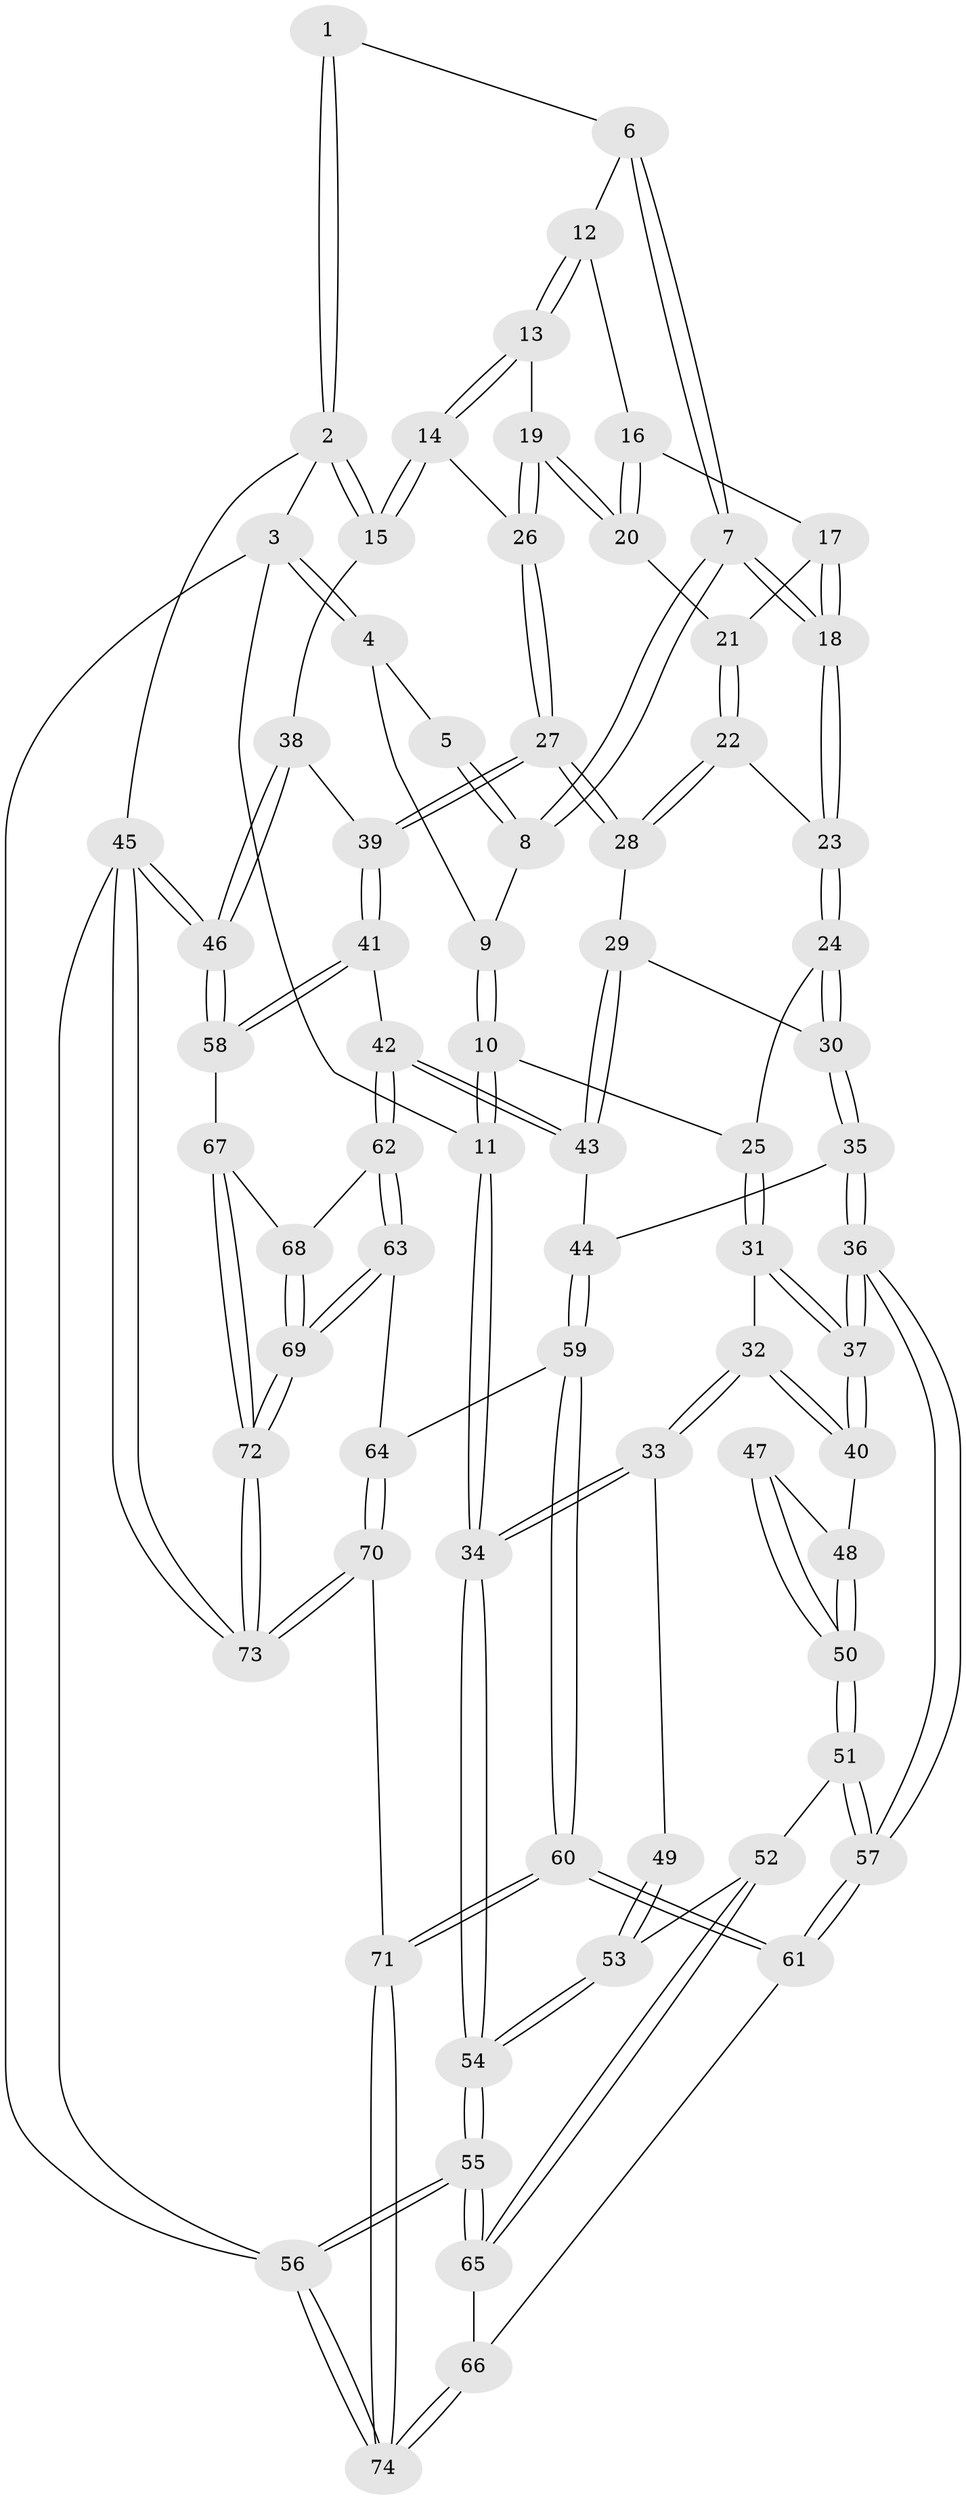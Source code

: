 // Generated by graph-tools (version 1.1) at 2025/11/02/27/25 16:11:58]
// undirected, 74 vertices, 182 edges
graph export_dot {
graph [start="1"]
  node [color=gray90,style=filled];
  1 [pos="+0.6932536723903484+0"];
  2 [pos="+1+0"];
  3 [pos="+0+0"];
  4 [pos="+0.12693082462365762+0"];
  5 [pos="+0.4149883669278558+0"];
  6 [pos="+0.7012836917185372+0"];
  7 [pos="+0.42438690639423693+0.1369886401716566"];
  8 [pos="+0.420110178900314+0.12010321543260255"];
  9 [pos="+0.2207175509552228+0.021289721685031786"];
  10 [pos="+0.1835912435294822+0.24123725008382327"];
  11 [pos="+0+0.18017718612149905"];
  12 [pos="+0.7187295337058409+0.0258388658864774"];
  13 [pos="+0.882199574991907+0.1130028250576328"];
  14 [pos="+1+0.10388121382732651"];
  15 [pos="+1+0.07155499327872475"];
  16 [pos="+0.7141825832216875+0.03876208783891957"];
  17 [pos="+0.6738712179169798+0.11610940942921706"];
  18 [pos="+0.4237847743606917+0.1927654873421782"];
  19 [pos="+0.8030708745408457+0.23944504426427235"];
  20 [pos="+0.7963872884263458+0.2346034334894058"];
  21 [pos="+0.6810407787648163+0.19425658442055715"];
  22 [pos="+0.6079046974393616+0.34256271843489877"];
  23 [pos="+0.40730082531650635+0.24518790472878574"];
  24 [pos="+0.34708120389408154+0.2827501208127323"];
  25 [pos="+0.2769470147434532+0.29072279365132414"];
  26 [pos="+0.8261634845092004+0.35419245604216365"];
  27 [pos="+0.7806008196917977+0.4566575854984802"];
  28 [pos="+0.6288679177382595+0.36888672836495945"];
  29 [pos="+0.5060632632456666+0.5037857634628787"];
  30 [pos="+0.41148048493097134+0.48701817344357473"];
  31 [pos="+0.2329318907646164+0.39491422883084637"];
  32 [pos="+0.12461286536941599+0.455168085795591"];
  33 [pos="+0+0.4734621417387889"];
  34 [pos="+0+0.3959368658390886"];
  35 [pos="+0.35808817041414875+0.6026855525641143"];
  36 [pos="+0.28761999085841944+0.6297061825433836"];
  37 [pos="+0.24249558108277536+0.5611888103757658"];
  38 [pos="+1+0.29624228845839246"];
  39 [pos="+0.7817627993370823+0.45964411905916835"];
  40 [pos="+0.1536138856097658+0.5517179587903084"];
  41 [pos="+0.8048885679034972+0.5651521981224045"];
  42 [pos="+0.731567253447559+0.6132923464759567"];
  43 [pos="+0.546096272678274+0.5906529810340762"];
  44 [pos="+0.4676236649208253+0.6507792006804676"];
  45 [pos="+1+1"];
  46 [pos="+1+0.7523663546337752"];
  47 [pos="+0.0738289608679681+0.5388646153416712"];
  48 [pos="+0.1433909617885665+0.5549189206372342"];
  49 [pos="+0.05079247190354926+0.5275284308451557"];
  50 [pos="+0.1095886354195107+0.6308506837872112"];
  51 [pos="+0.09910343836340126+0.6951569555268307"];
  52 [pos="+0.09191402396347134+0.695519964444686"];
  53 [pos="+0.06767579583060919+0.6843230072461651"];
  54 [pos="+0+0.6252536316563724"];
  55 [pos="+0+0.9329763138058205"];
  56 [pos="+0+1"];
  57 [pos="+0.2416391632395997+0.7364141526986512"];
  58 [pos="+1+0.734189590921092"];
  59 [pos="+0.5053379954415581+0.7967405702707192"];
  60 [pos="+0.3470214091900637+0.891628407044142"];
  61 [pos="+0.25218239810952026+0.7738744491072879"];
  62 [pos="+0.6571362556080834+0.7365012516364635"];
  63 [pos="+0.6062853084669635+0.7904871707548525"];
  64 [pos="+0.5571730461703718+0.8014337300696525"];
  65 [pos="+0+0.8798690030385078"];
  66 [pos="+0.057567782482345634+0.8967377923073095"];
  67 [pos="+1+0.773756779925537"];
  68 [pos="+0.7565066909479733+0.8281785889833491"];
  69 [pos="+0.7117768297770138+0.9386342398514947"];
  70 [pos="+0.6026046472215426+1"];
  71 [pos="+0.3312459825242378+1"];
  72 [pos="+0.7328015030128812+0.9916933397512566"];
  73 [pos="+0.6689629980385929+1"];
  74 [pos="+0.29011671827500696+1"];
  1 -- 2;
  1 -- 2;
  1 -- 6;
  2 -- 3;
  2 -- 15;
  2 -- 15;
  2 -- 45;
  3 -- 4;
  3 -- 4;
  3 -- 11;
  3 -- 56;
  4 -- 5;
  4 -- 9;
  5 -- 8;
  5 -- 8;
  6 -- 7;
  6 -- 7;
  6 -- 12;
  7 -- 8;
  7 -- 8;
  7 -- 18;
  7 -- 18;
  8 -- 9;
  9 -- 10;
  9 -- 10;
  10 -- 11;
  10 -- 11;
  10 -- 25;
  11 -- 34;
  11 -- 34;
  12 -- 13;
  12 -- 13;
  12 -- 16;
  13 -- 14;
  13 -- 14;
  13 -- 19;
  14 -- 15;
  14 -- 15;
  14 -- 26;
  15 -- 38;
  16 -- 17;
  16 -- 20;
  16 -- 20;
  17 -- 18;
  17 -- 18;
  17 -- 21;
  18 -- 23;
  18 -- 23;
  19 -- 20;
  19 -- 20;
  19 -- 26;
  19 -- 26;
  20 -- 21;
  21 -- 22;
  21 -- 22;
  22 -- 23;
  22 -- 28;
  22 -- 28;
  23 -- 24;
  23 -- 24;
  24 -- 25;
  24 -- 30;
  24 -- 30;
  25 -- 31;
  25 -- 31;
  26 -- 27;
  26 -- 27;
  27 -- 28;
  27 -- 28;
  27 -- 39;
  27 -- 39;
  28 -- 29;
  29 -- 30;
  29 -- 43;
  29 -- 43;
  30 -- 35;
  30 -- 35;
  31 -- 32;
  31 -- 37;
  31 -- 37;
  32 -- 33;
  32 -- 33;
  32 -- 40;
  32 -- 40;
  33 -- 34;
  33 -- 34;
  33 -- 49;
  34 -- 54;
  34 -- 54;
  35 -- 36;
  35 -- 36;
  35 -- 44;
  36 -- 37;
  36 -- 37;
  36 -- 57;
  36 -- 57;
  37 -- 40;
  37 -- 40;
  38 -- 39;
  38 -- 46;
  38 -- 46;
  39 -- 41;
  39 -- 41;
  40 -- 48;
  41 -- 42;
  41 -- 58;
  41 -- 58;
  42 -- 43;
  42 -- 43;
  42 -- 62;
  42 -- 62;
  43 -- 44;
  44 -- 59;
  44 -- 59;
  45 -- 46;
  45 -- 46;
  45 -- 73;
  45 -- 73;
  45 -- 56;
  46 -- 58;
  46 -- 58;
  47 -- 48;
  47 -- 50;
  47 -- 50;
  48 -- 50;
  48 -- 50;
  49 -- 53;
  49 -- 53;
  50 -- 51;
  50 -- 51;
  51 -- 52;
  51 -- 57;
  51 -- 57;
  52 -- 53;
  52 -- 65;
  52 -- 65;
  53 -- 54;
  53 -- 54;
  54 -- 55;
  54 -- 55;
  55 -- 56;
  55 -- 56;
  55 -- 65;
  55 -- 65;
  56 -- 74;
  56 -- 74;
  57 -- 61;
  57 -- 61;
  58 -- 67;
  59 -- 60;
  59 -- 60;
  59 -- 64;
  60 -- 61;
  60 -- 61;
  60 -- 71;
  60 -- 71;
  61 -- 66;
  62 -- 63;
  62 -- 63;
  62 -- 68;
  63 -- 64;
  63 -- 69;
  63 -- 69;
  64 -- 70;
  64 -- 70;
  65 -- 66;
  66 -- 74;
  66 -- 74;
  67 -- 68;
  67 -- 72;
  67 -- 72;
  68 -- 69;
  68 -- 69;
  69 -- 72;
  69 -- 72;
  70 -- 71;
  70 -- 73;
  70 -- 73;
  71 -- 74;
  71 -- 74;
  72 -- 73;
  72 -- 73;
}
